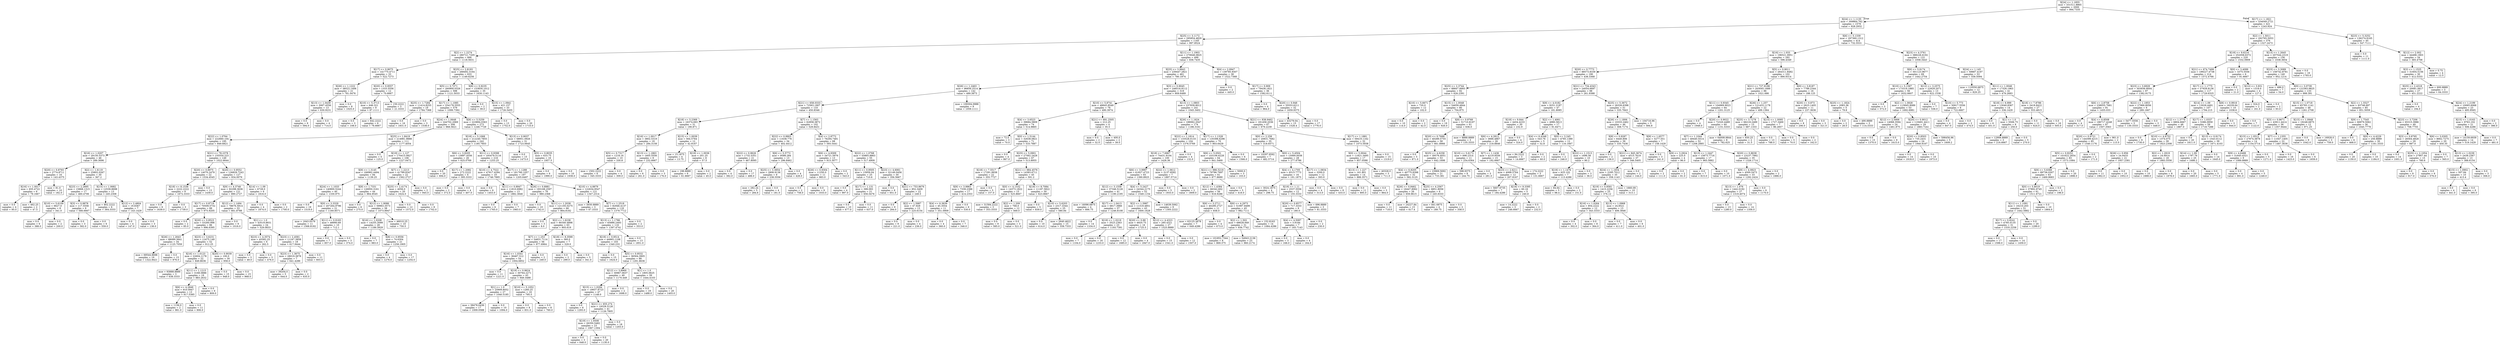 digraph Tree {
node [shape=box] ;
0 [label="X[24] <= 1.1855\nmse = 331511.8865\nsamples = 2000\nvalue = 994.7335"] ;
1 [label="X[24] <= 1.1135\nmse = 309864.762\nsamples = 1579\nvalue = 928.2932"] ;
0 -> 1 [labeldistance=2.5, labelangle=45, headlabel="True"] ;
2 [label="X[25] <= 3.1172\nmse = 295854.4829\nsamples = 1165\nvalue = 997.8524"] ;
1 -> 2 ;
3 [label="X[2] <= 1.2274\nmse = 280721.7205\nsamples = 666\nvalue = 1118.5631"] ;
2 -> 3 ;
4 [label="X[17] <= 0.9075\nmse = 141775.4711\nsamples = 33\nvalue = 522.7273"] ;
3 -> 4 ;
5 [label="X[26] <= 1.1222\nmse = 38522.1406\nsamples = 21\nvalue = 781.0476"] ;
4 -> 5 ;
6 [label="X[13] <= 1.0439\nmse = 3067.4556\nsamples = 13\nvalue = 630.9231"] ;
5 -> 6 ;
7 [label="mse = 0.0\nsamples = 9\nvalue = 594.0"] ;
6 -> 7 ;
8 [label="mse = 0.0\nsamples = 4\nvalue = 714.0"] ;
6 -> 8 ;
9 [label="mse = 0.0\nsamples = 8\nvalue = 1025.0"] ;
5 -> 9 ;
10 [label="X[20] <= 0.9557\nmse = 1333.5556\nsamples = 12\nvalue = 70.6667"] ;
4 -> 10 ;
11 [label="X[10] <= 5.3713\nmse = 646.321\nsamples = 9\nvalue = 87.1111"] ;
10 -> 11 ;
12 [label="mse = 0.0\nsamples = 3\nvalue = 108.0"] ;
11 -> 12 ;
13 [label="mse = 642.2222\nsamples = 6\nvalue = 76.6667"] ;
11 -> 13 ;
14 [label="mse = 150.2222\nsamples = 3\nvalue = 21.3333"] ;
10 -> 14 ;
15 [label="X[25] <= 2.8193\nmse = 268492.3164\nsamples = 633\nvalue = 1149.6256"] ;
3 -> 15 ;
16 [label="X[5] <= 0.7271\nmse = 260900.0326\nsamples = 598\nvalue = 1121.5033"] ;
15 -> 16 ;
17 [label="X[25] <= 1.7284\nmse = 11414.8255\nsamples = 19\nvalue = 1784.7368"] ;
16 -> 17 ;
18 [label="mse = 0.0\nsamples = 16\nvalue = 1831.0"] ;
17 -> 18 ;
19 [label="mse = 0.0\nsamples = 3\nvalue = 1538.0"] ;
17 -> 19 ;
20 [label="X[17] <= 1.1085\nmse = 254178.5555\nsamples = 579\nvalue = 1099.7392"] ;
16 -> 20 ;
21 [label="X[24] <= 1.0648\nmse = 244702.2069\nsamples = 306\nvalue = 968.5621"] ;
20 -> 21 ;
22 [label="X[22] <= 1.0764\nmse = 222660.104\nsamples = 195\nvalue = 849.6821"] ;
21 -> 22 ;
23 [label="X[16] <= 1.0207\nmse = 29150.5373\nsamples = 46\nvalue = 289.3696"] ;
22 -> 23 ;
24 [label="X[20] <= 0.8793\nmse = 2774.8711\nsamples = 16\nvalue = 143.4375"] ;
23 -> 24 ;
25 [label="X[16] <= 1.0017\nmse = 655.4722\nsamples = 6\nvalue = 79.1667"] ;
24 -> 25 ;
26 [label="mse = 0.0\nsamples = 4\nvalue = 95.0"] ;
25 -> 26 ;
27 [label="mse = 462.25\nsamples = 2\nvalue = 47.5"] ;
25 -> 27 ;
28 [label="mse = 81.0\nsamples = 10\nvalue = 182.0"] ;
24 -> 28 ;
29 [label="X[2] <= 1.6119\nmse = 25802.0267\nsamples = 30\nvalue = 367.2"] ;
23 -> 29 ;
30 [label="X[23] <= 2.2895\nmse = 15868.1315\nsamples = 17\nvalue = 460.4706"] ;
29 -> 30 ;
31 [label="X[10] <= 5.6109\nmse = 6627.0\nsamples = 8\nvalue = 341.0"] ;
30 -> 31 ;
32 [label="mse = 0.0\nsamples = 6\nvalue = 388.0"] ;
31 -> 32 ;
33 [label="mse = 0.0\nsamples = 2\nvalue = 200.0"] ;
31 -> 33 ;
34 [label="X[3] <= 0.9878\nmse = 117.5556\nsamples = 9\nvalue = 566.6667"] ;
30 -> 34 ;
35 [label="mse = 0.0\nsamples = 3\nvalue = 582.0"] ;
34 -> 35 ;
36 [label="mse = 0.0\nsamples = 6\nvalue = 559.0"] ;
34 -> 36 ;
37 [label="X[15] <= 1.0682\nmse = 12539.8698\nsamples = 13\nvalue = 245.2308"] ;
29 -> 37 ;
38 [label="mse = 802.2222\nsamples = 6\nvalue = 364.3333"] ;
37 -> 38 ;
39 [label="X[12] <= 2.4804\nmse = 19.8367\nsamples = 7\nvalue = 143.1429"] ;
37 -> 39 ;
40 [label="mse = 0.0\nsamples = 4\nvalue = 147.0"] ;
39 -> 40 ;
41 [label="mse = 0.0\nsamples = 3\nvalue = 138.0"] ;
39 -> 41 ;
42 [label="X[21] <= 78.2378\nmse = 155554.223\nsamples = 149\nvalue = 1022.6644"] ;
22 -> 42 ;
43 [label="X[20] <= 0.8975\nmse = 14070.2479\nsamples = 22\nvalue = 1534.4545"] ;
42 -> 43 ;
44 [label="X[18] <= 8.1536\nmse = 2222.2222\nsamples = 9\nvalue = 1672.3333"] ;
43 -> 44 ;
45 [label="mse = 0.0\nsamples = 6\nvalue = 1639.0"] ;
44 -> 45 ;
46 [label="mse = 0.0\nsamples = 3\nvalue = 1739.0"] ;
44 -> 46 ;
47 [label="mse = 0.0\nsamples = 13\nvalue = 1439.0"] ;
43 -> 47 ;
48 [label="X[20] <= 0.9552\nmse = 126829.7243\nsamples = 127\nvalue = 934.0079"] ;
42 -> 48 ;
49 [label="X[9] <= 4.3748\nmse = 92298.3636\nsamples = 121\nvalue = 890.2727"] ;
48 -> 49 ;
50 [label="X[17] <= 0.8719\nmse = 70509.5732\nsamples = 88\nvalue = 975.9205"] ;
49 -> 50 ;
51 [label="mse = 0.0\nsamples = 2\nvalue = 85.0"] ;
50 -> 51 ;
52 [label="X[20] <= 0.8523\nmse = 53260.998\nsamples = 86\nvalue = 996.6395"] ;
50 -> 52 ;
53 [label="X[26] <= 1.2643\nmse = 88089.3841\nsamples = 34\nvalue = 1125.7059"] ;
52 -> 53 ;
54 [label="mse = 69544.8698\nsamples = 19\nvalue = 1322.8421"] ;
53 -> 54 ;
55 [label="mse = 0.0\nsamples = 15\nvalue = 876.0"] ;
53 -> 55 ;
56 [label="X[23] <= 3.6231\nmse = 12475.149\nsamples = 52\nvalue = 912.25"] ;
52 -> 56 ;
57 [label="X[16] <= 1.0123\nmse = 22604.1178\nsamples = 22\nvalue = 849.8636"] ;
56 -> 57 ;
58 [label="mse = 93888.8889\nsamples = 3\nvalue = 638.3333"] ;
57 -> 58 ;
59 [label="X[11] <= 1.1215\nmse = 3168.0886\nsamples = 19\nvalue = 883.2632"] ;
57 -> 59 ;
60 [label="X[6] <= 4.2849\nmse = 910.0947\nsamples = 13\nvalue = 917.5385"] ;
59 -> 60 ;
61 [label="mse = 1156.0\nsamples = 2\nvalue = 981.0"] ;
60 -> 61 ;
62 [label="mse = 0.0\nsamples = 11\nvalue = 906.0"] ;
60 -> 62 ;
63 [label="mse = 0.0\nsamples = 6\nvalue = 809.0"] ;
59 -> 63 ;
64 [label="X[20] <= 0.9039\nmse = 100.0\nsamples = 30\nvalue = 958.0"] ;
56 -> 64 ;
65 [label="mse = 0.0\nsamples = 15\nvalue = 948.0"] ;
64 -> 65 ;
66 [label="mse = 0.0\nsamples = 15\nvalue = 968.0"] ;
64 -> 66 ;
67 [label="X[12] <= 1.1494\nmse = 78676.5914\nsamples = 33\nvalue = 661.8788"] ;
49 -> 67 ;
68 [label="mse = 0.0\nsamples = 9\nvalue = 1016.0"] ;
67 -> 68 ;
69 [label="X[1] <= 1.0\nmse = 43519.9931\nsamples = 24\nvalue = 529.0833"] ;
67 -> 69 ;
70 [label="X[23] <= 4.3574\nmse = 45582.25\nsamples = 6\nvalue = 262.5"] ;
69 -> 70 ;
71 [label="mse = 0.0\nsamples = 3\nvalue = 49.0"] ;
70 -> 71 ;
72 [label="mse = 0.0\nsamples = 3\nvalue = 476.0"] ;
70 -> 72 ;
73 [label="X[23] <= 2.4581\nmse = 11247.3858\nsamples = 18\nvalue = 617.9444"] ;
69 -> 73 ;
74 [label="X[23] <= 1.3675\nmse = 28019.3878\nsamples = 7\nvalue = 641.4286"] ;
73 -> 74 ;
75 [label="mse = 39204.0\nsamples = 5\nvalue = 644.0"] ;
74 -> 75 ;
76 [label="mse = 0.0\nsamples = 2\nvalue = 635.0"] ;
74 -> 76 ;
77 [label="mse = 0.0\nsamples = 11\nvalue = 603.0"] ;
73 -> 77 ;
78 [label="X[14] <= 1.09\nmse = 6728.0\nsamples = 6\nvalue = 1816.0"] ;
48 -> 78 ;
79 [label="mse = 0.0\nsamples = 4\nvalue = 1874.0"] ;
78 -> 79 ;
80 [label="mse = 0.0\nsamples = 2\nvalue = 1700.0"] ;
78 -> 80 ;
81 [label="X[25] <= 1.8419\nmse = 214981.9888\nsamples = 111\nvalue = 1177.4054"] ;
21 -> 81 ;
82 [label="mse = 0.0\nsamples = 5\nvalue = 125.0"] ;
81 -> 82 ;
83 [label="X[19] <= 1.127\nmse = 170415.0827\nsamples = 106\nvalue = 1227.0472"] ;
81 -> 83 ;
84 [label="X[9] <= 1.3145\nmse = 166962.4494\nsamples = 84\nvalue = 1139.25"] ;
83 -> 84 ;
85 [label="X[24] <= 1.1033\nmse = 140800.5244\nsamples = 40\nvalue = 1330.975"] ;
84 -> 85 ;
86 [label="mse = 0.0\nsamples = 19\nvalue = 1519.0"] ;
85 -> 86 ;
87 [label="X[0] <= 3.3329\nmse = 207264.9796\nsamples = 21\nvalue = 1160.8571"] ;
85 -> 87 ;
88 [label="mse = 1643.0579\nsamples = 11\nvalue = 1568.8182"] ;
87 -> 88 ;
89 [label="X[11] <= 0.9183\nmse = 48990.69\nsamples = 10\nvalue = 712.1"] ;
87 -> 89 ;
90 [label="mse = 0.0\nsamples = 7\nvalue = 857.0"] ;
89 -> 90 ;
91 [label="mse = 0.0\nsamples = 3\nvalue = 374.0"] ;
89 -> 91 ;
92 [label="X[9] <= 1.7331\nmse = 126950.3161\nsamples = 44\nvalue = 964.9545"] ;
84 -> 92 ;
93 [label="mse = 0.0\nsamples = 6\nvalue = 275.0"] ;
92 -> 93 ;
94 [label="X[12] <= 1.9086\nmse = 59963.3573\nsamples = 38\nvalue = 1073.8947"] ;
92 -> 94 ;
95 [label="X[16] <= 1.0208\nmse = 14255.3099\nsamples = 28\nvalue = 1189.3929"] ;
94 -> 95 ;
96 [label="mse = 0.0\nsamples = 7\nvalue = 983.0"] ;
95 -> 96 ;
97 [label="X[8] <= 0.9556\nmse = 74.6304\nsamples = 21\nvalue = 1258.1905"] ;
95 -> 97 ;
98 [label="mse = 0.0\nsamples = 4\nvalue = 1276.0"] ;
97 -> 98 ;
99 [label="mse = 0.0\nsamples = 17\nvalue = 1254.0"] ;
97 -> 99 ;
100 [label="mse = 46010.25\nsamples = 10\nvalue = 750.5"] ;
94 -> 100 ;
101 [label="X[7] <= 1.2213\nmse = 41789.8347\nsamples = 22\nvalue = 1562.2727"] ;
83 -> 101 ;
102 [label="X[25] <= 2.4174\nmse = 4056.0\nsamples = 20\nvalue = 1624.0"] ;
101 -> 102 ;
103 [label="mse = 0.0\nsamples = 12\nvalue = 1572.0"] ;
102 -> 103 ;
104 [label="mse = 0.0\nsamples = 8\nvalue = 1702.0"] ;
102 -> 104 ;
105 [label="mse = 0.0\nsamples = 2\nvalue = 945.0"] ;
101 -> 105 ;
106 [label="X[9] <= 5.5259\nmse = 223894.0363\nsamples = 273\nvalue = 1246.7729"] ;
20 -> 106 ;
107 [label="X[18] <= 5.1068\nmse = 212240.7855\nsamples = 242\nvalue = 1185.7603"] ;
106 -> 107 ;
108 [label="X[6] <= 3.9205\nmse = 15897.4556\nsamples = 26\nvalue = 625.0769"] ;
107 -> 108 ;
109 [label="mse = 0.0\nsamples = 20\nvalue = 694.0"] ;
108 -> 109 ;
110 [label="X[17] <= 1.2082\nmse = 272.2222\nsamples = 6\nvalue = 395.3333"] ;
108 -> 110 ;
111 [label="mse = 0.0\nsamples = 2\nvalue = 372.0"] ;
110 -> 111 ;
112 [label="mse = 0.0\nsamples = 4\nvalue = 407.0"] ;
110 -> 112 ;
113 [label="X[11] <= 0.9398\nmse = 193479.5116\nsamples = 216\nvalue = 1253.25"] ;
107 -> 113 ;
114 [label="X[10] <= 4.7522\nmse = 47917.4294\nsamples = 19\nvalue = 1746.7895"] ;
113 -> 114 ;
115 [label="mse = 0.0\nsamples = 6\nvalue = 1453.0"] ;
114 -> 115 ;
116 [label="X[11] <= 0.8947\nmse = 11810.6982\nsamples = 13\nvalue = 1882.3846"] ;
114 -> 116 ;
117 [label="mse = 0.0\nsamples = 6\nvalue = 1765.0"] ;
116 -> 117 ;
118 [label="mse = 0.0\nsamples = 7\nvalue = 1983.0"] ;
116 -> 118 ;
119 [label="X[17] <= 1.1288\nmse = 181760.1057\nsamples = 197\nvalue = 1205.6497"] ;
113 -> 119 ;
120 [label="X[26] <= 0.8981\nmse = 193168.2597\nsamples = 76\nvalue = 980.2368"] ;
119 -> 120 ;
121 [label="mse = 0.0\nsamples = 10\nvalue = 1742.0"] ;
120 -> 121 ;
122 [label="X[11] <= 1.2038\nmse = 121193.0275\nsamples = 66\nvalue = 864.8182"] ;
120 -> 122 ;
123 [label="mse = 0.0\nsamples = 3\nvalue = 8.0"] ;
122 -> 123 ;
124 [label="X[2] <= 1.6238\nmse = 90340.4898\nsamples = 63\nvalue = 905.619"] ;
122 -> 124 ;
125 [label="X[7] <= 1.253\nmse = 54831.7114\nsamples = 56\nvalue = 977.6964"] ;
124 -> 125 ;
126 [label="X[16] <= 1.0341\nmse = 36467.512\nsamples = 54\nvalue = 1004.6852"] ;
125 -> 126 ;
127 [label="mse = 0.0\nsamples = 11\nvalue = 1221.0"] ;
126 -> 127 ;
128 [label="X[19] <= 0.9624\nmse = 30764.2271\nsamples = 43\nvalue = 949.3488"] ;
126 -> 128 ;
129 [label="X[1] <= 1.0\nmse = 25909.8052\nsamples = 27\nvalue = 1040.5185"] ;
128 -> 129 ;
130 [label="mse = 38478.6436\nsamples = 17\nvalue = 1009.0588"] ;
129 -> 130 ;
131 [label="mse = 0.0\nsamples = 10\nvalue = 1094.0"] ;
129 -> 131 ;
132 [label="X[10] <= 5.1052\nmse = 1260.25\nsamples = 16\nvalue = 795.5"] ;
128 -> 132 ;
133 [label="mse = 0.0\nsamples = 8\nvalue = 831.0"] ;
132 -> 133 ;
134 [label="mse = 0.0\nsamples = 8\nvalue = 760.0"] ;
132 -> 134 ;
135 [label="mse = 0.0\nsamples = 2\nvalue = 249.0"] ;
125 -> 135 ;
136 [label="X[18] <= 8.3599\nmse = 360.0\nsamples = 7\nvalue = 329.0"] ;
124 -> 136 ;
137 [label="mse = 0.0\nsamples = 2\nvalue = 299.0"] ;
136 -> 137 ;
138 [label="mse = 0.0\nsamples = 5\nvalue = 341.0"] ;
136 -> 138 ;
139 [label="X[10] <= 4.8879\nmse = 122634.9547\nsamples = 121\nvalue = 1347.2314"] ;
119 -> 139 ;
140 [label="mse = 3930.8889\nsamples = 3\nvalue = 67.3333"] ;
139 -> 140 ;
141 [label="X[7] <= 1.2518\nmse = 82946.4137\nsamples = 118\nvalue = 1379.7712"] ;
139 -> 141 ;
142 [label="X[13] <= 1.1786\nmse = 65886.2493\nsamples = 116\nvalue = 1397.4741"] ;
141 -> 142 ;
143 [label="X[19] <= 0.9514\nmse = 44965.1108\nsamples = 103\nvalue = 1340.233"] ;
142 -> 143 ;
144 [label="mse = 0.0\nsamples = 15\nvalue = 1624.0"] ;
143 -> 144 ;
145 [label="X[5] <= 0.9532\nmse = 36564.3905\nsamples = 88\nvalue = 1291.8636"] ;
143 -> 145 ;
146 [label="X[12] <= 3.8969\nmse = 30967.0637\nsamples = 49\nvalue = 1170.449"] ;
145 -> 146 ;
147 [label="X[15] <= 1.0294\nmse = 19937.8723\nsamples = 47\nvalue = 1148.0"] ;
146 -> 147 ;
148 [label="mse = 0.0\nsamples = 6\nvalue = 1293.0"] ;
147 -> 148 ;
149 [label="X[21] <= 655.274\nmse = 19328.5128\nsamples = 41\nvalue = 1126.7805"] ;
147 -> 149 ;
150 [label="X[19] <= 1.0508\nmse = 26350.5482\nsamples = 23\nvalue = 1067.1304"] ;
149 -> 150 ;
151 [label="mse = 0.0\nsamples = 3\nvalue = 648.0"] ;
150 -> 151 ;
152 [label="mse = 0.0\nsamples = 20\nvalue = 1130.0"] ;
150 -> 152 ;
153 [label="mse = 0.0\nsamples = 18\nvalue = 1203.0"] ;
149 -> 153 ;
154 [label="mse = 0.0\nsamples = 2\nvalue = 1698.0"] ;
146 -> 154 ;
155 [label="X[1] <= 1.0\nmse = 1805.0625\nsamples = 39\nvalue = 1444.4103"] ;
145 -> 155 ;
156 [label="mse = 0.0\nsamples = 19\nvalue = 1488.0"] ;
155 -> 156 ;
157 [label="mse = 0.0\nsamples = 20\nvalue = 1403.0"] ;
155 -> 157 ;
158 [label="mse = 0.0\nsamples = 13\nvalue = 1851.0"] ;
142 -> 158 ;
159 [label="mse = 0.0\nsamples = 2\nvalue = 353.0"] ;
141 -> 159 ;
160 [label="X[13] <= 0.9037\nmse = 58951.0926\nsamples = 31\nvalue = 1723.0645"] ;
106 -> 160 ;
161 [label="mse = 0.0\nsamples = 15\nvalue = 1473.0"] ;
160 -> 161 ;
162 [label="X[5] <= 0.8035\nmse = 633.75\nsamples = 16\nvalue = 1957.5"] ;
160 -> 162 ;
163 [label="mse = 0.0\nsamples = 6\nvalue = 1990.0"] ;
162 -> 163 ;
164 [label="mse = 0.0\nsamples = 10\nvalue = 1938.0"] ;
162 -> 164 ;
165 [label="X[8] <= 0.9235\nmse = 153830.1012\nsamples = 35\nvalue = 1630.1143"] ;
15 -> 165 ;
166 [label="mse = 0.0\nsamples = 2\nvalue = 39.0"] ;
165 -> 166 ;
167 [label="X[15] <= 1.0941\nmse = 421.157\nsamples = 33\nvalue = 1726.5455"] ;
165 -> 167 ;
168 [label="mse = 0.0\nsamples = 13\nvalue = 1752.0"] ;
167 -> 168 ;
169 [label="mse = 0.0\nsamples = 20\nvalue = 1710.0"] ;
167 -> 169 ;
170 [label="X[11] <= 1.1903\nmse = 270648.0825\nsamples = 499\nvalue = 836.7435"] ;
2 -> 170 ;
171 [label="X[25] <= 3.9943\nmse = 239447.2821\nsamples = 461\nvalue = 780.1974"] ;
170 -> 171 ;
172 [label="X[26] <= 1.2463\nmse = 96856.2514\nsamples = 142\nvalue = 489.3873"] ;
171 -> 172 ;
173 [label="X[21] <= 658.0333\nmse = 72563.1907\nsamples = 133\nvalue = 450.8346"] ;
172 -> 173 ;
174 [label="X[18] <= 5.2369\nmse = 16374.693\nsamples = 31\nvalue = 190.871"] ;
173 -> 174 ;
175 [label="X[16] <= 1.0017\nmse = 3802.5319\nsamples = 19\nvalue = 284.3158"] ;
174 -> 175 ;
176 [label="X[5] <= 0.7317\nmse = 1218.16\nsamples = 10\nvalue = 330.8"] ;
175 -> 176 ;
177 [label="mse = 1502.2222\nsamples = 6\nvalue = 345.3333"] ;
176 -> 177 ;
178 [label="mse = 0.0\nsamples = 4\nvalue = 309.0"] ;
176 -> 178 ;
179 [label="X[13] <= 1.1863\nmse = 1605.5556\nsamples = 9\nvalue = 232.6667"] ;
175 -> 179 ;
180 [label="mse = 0.0\nsamples = 6\nvalue = 261.0"] ;
179 -> 180 ;
181 [label="mse = 0.0\nsamples = 3\nvalue = 176.0"] ;
179 -> 181 ;
182 [label="X[15] <= 1.0039\nmse = 564.5764\nsamples = 12\nvalue = 42.9167"] ;
174 -> 182 ;
183 [label="mse = 15.1875\nsamples = 4\nvalue = 13.75"] ;
182 -> 183 ;
184 [label="X[19] <= 1.0036\nmse = 201.25\nsamples = 8\nvalue = 57.5"] ;
182 -> 184 ;
185 [label="mse = 198.8889\nsamples = 6\nvalue = 61.6667"] ;
184 -> 185 ;
186 [label="mse = 0.0\nsamples = 2\nvalue = 45.0"] ;
184 -> 186 ;
187 [label="X[7] <= 1.1563\nmse = 62858.3872\nsamples = 102\nvalue = 529.8431"] ;
173 -> 187 ;
188 [label="X[22] <= 0.9903\nmse = 11638.776\nsamples = 34\nvalue = 402.4412"] ;
187 -> 188 ;
189 [label="X[22] <= 0.9626\nmse = 1732.5351\nsamples = 21\nvalue = 467.8095"] ;
188 -> 189 ;
190 [label="mse = 0.0\nsamples = 4\nvalue = 382.0"] ;
189 -> 190 ;
191 [label="mse = 0.0\nsamples = 17\nvalue = 488.0"] ;
189 -> 191 ;
192 [label="X[6] <= 5.5772\nmse = 9588.284\nsamples = 13\nvalue = 296.8462"] ;
188 -> 192 ;
193 [label="X[25] <= 3.3854\nmse = 2806.9136\nsamples = 9\nvalue = 238.5556"] ;
192 -> 193 ;
194 [label="mse = 282.24\nsamples = 5\nvalue = 284.6"] ;
193 -> 194 ;
195 [label="mse = 0.0\nsamples = 4\nvalue = 181.0"] ;
193 -> 195 ;
196 [label="mse = 0.0\nsamples = 4\nvalue = 428.0"] ;
192 -> 196 ;
197 [label="X[4] <= 2.8772\nmse = 76294.7481\nsamples = 68\nvalue = 593.5441"] ;
187 -> 197 ;
198 [label="X[6] <= 4.9309\nmse = 34721.5976\nsamples = 13\nvalue = 915.3077"] ;
197 -> 198 ;
199 [label="X[26] <= 0.9304\nmse = 11250.0\nsamples = 11\nvalue = 983.0"] ;
198 -> 199 ;
200 [label="mse = 0.0\nsamples = 2\nvalue = 758.0"] ;
199 -> 200 ;
201 [label="mse = 0.0\nsamples = 9\nvalue = 1033.0"] ;
199 -> 201 ;
202 [label="mse = 0.0\nsamples = 2\nvalue = 543.0"] ;
198 -> 202 ;
203 [label="X[22] <= 1.0768\nmse = 55865.8863\nsamples = 55\nvalue = 517.4909"] ;
197 -> 203 ;
204 [label="X[11] <= 0.9505\nmse = 15959.04\nsamples = 25\nvalue = 710.6"] ;
203 -> 204 ;
205 [label="mse = 0.0\nsamples = 4\nvalue = 997.0"] ;
204 -> 205 ;
206 [label="X[17] <= 1.131\nmse = 399.093\nsamples = 21\nvalue = 656.0476"] ;
204 -> 206 ;
207 [label="mse = 0.0\nsamples = 10\nvalue = 677.0"] ;
206 -> 207 ;
208 [label="mse = 0.0\nsamples = 11\nvalue = 637.0"] ;
206 -> 208 ;
209 [label="X[23] <= 4.6061\nmse = 32149.0456\nsamples = 30\nvalue = 356.5667"] ;
203 -> 209 ;
210 [label="mse = 0.0\nsamples = 8\nvalue = 651.0"] ;
209 -> 210 ;
211 [label="X[21] <= 753.8676\nmse = 852.3409\nsamples = 22\nvalue = 249.5"] ;
209 -> 211 ;
212 [label="mse = 0.0\nsamples = 9\nvalue = 284.0"] ;
211 -> 212 ;
213 [label="X[2] <= 1.5987\nmse = 47.929\nsamples = 13\nvalue = 225.6154"] ;
211 -> 213 ;
214 [label="mse = 0.0\nsamples = 9\nvalue = 221.0"] ;
213 -> 214 ;
215 [label="mse = 0.0\nsamples = 4\nvalue = 236.0"] ;
213 -> 215 ;
216 [label="mse = 109304.0988\nsamples = 9\nvalue = 1059.1111"] ;
172 -> 216 ;
217 [label="X[3] <= 0.9045\nmse = 248516.9112\nsamples = 319\nvalue = 909.6489"] ;
171 -> 217 ;
218 [label="X[10] <= 5.8741\nmse = 48845.8549\nsamples = 78\nvalue = 490.3974"] ;
217 -> 218 ;
219 [label="X[4] <= 3.6523\nmse = 39684.5809\nsamples = 74\nvalue = 514.9865"] ;
218 -> 219 ;
220 [label="mse = 72.0\nsamples = 3\nvalue = 70.0"] ;
219 -> 220 ;
221 [label="X[0] <= 1.5144\nmse = 32638.0821\nsamples = 71\nvalue = 533.7887"] ;
219 -> 221 ;
222 [label="mse = 0.0\nsamples = 4\nvalue = 867.0"] ;
221 -> 222 ;
223 [label="X[25] <= 5.0901\nmse = 27562.2428\nsamples = 67\nvalue = 513.8955"] ;
221 -> 223 ;
224 [label="X[18] <= 7.5517\nmse = 17291.9938\nsamples = 22\nvalue = 355.7727"] ;
223 -> 224 ;
225 [label="X[9] <= 3.9963\nmse = 7339.2388\nsamples = 17\nvalue = 414.2353"] ;
224 -> 225 ;
226 [label="X[4] <= 6.3639\nmse = 45.3554\nsamples = 11\nvalue = 351.0909"] ;
225 -> 226 ;
227 [label="mse = 0.0\nsamples = 4\nvalue = 360.0"] ;
226 -> 227 ;
228 [label="mse = 0.0\nsamples = 7\nvalue = 346.0"] ;
226 -> 228 ;
229 [label="mse = 0.0\nsamples = 6\nvalue = 530.0"] ;
225 -> 229 ;
230 [label="mse = 0.0\nsamples = 5\nvalue = 157.0"] ;
224 -> 230 ;
231 [label="X[21] <= 984.4576\nmse = 14383.6711\nsamples = 45\nvalue = 591.2"] ;
223 -> 231 ;
232 [label="X[0] <= 4.1532\nmse = 14373.1822\nsamples = 15\nvalue = 525.8667"] ;
231 -> 232 ;
233 [label="mse = 31584.2222\nsamples = 3\nvalue = 353.3333"] ;
232 -> 233 ;
234 [label="X[2] <= 1.209\nmse = 768.0\nsamples = 12\nvalue = 569.0"] ;
232 -> 234 ;
235 [label="mse = 0.0\nsamples = 9\nvalue = 585.0"] ;
234 -> 235 ;
236 [label="mse = 0.0\nsamples = 3\nvalue = 521.0"] ;
234 -> 236 ;
237 [label="X[18] <= 8.7084\nmse = 11187.5822\nsamples = 30\nvalue = 623.8667"] ;
231 -> 237 ;
238 [label="mse = 0.0\nsamples = 5\nvalue = 839.0"] ;
237 -> 238 ;
239 [label="X[10] <= 5.6203\nmse = 2317.3344\nsamples = 25\nvalue = 580.84"] ;
237 -> 239 ;
240 [label="mse = 0.0\nsamples = 10\nvalue = 614.0"] ;
239 -> 240 ;
241 [label="mse = 2640.4622\nsamples = 15\nvalue = 558.7333"] ;
239 -> 241 ;
242 [label="X[21] <= 691.2505\nmse = 212.25\nsamples = 4\nvalue = 35.5"] ;
218 -> 242 ;
243 [label="mse = 0.0\nsamples = 2\nvalue = 32.0"] ;
242 -> 243 ;
244 [label="mse = 400.0\nsamples = 2\nvalue = 39.0"] ;
242 -> 244 ;
245 [label="X[13] <= 1.0803\nmse = 237839.8012\nsamples = 241\nvalue = 1045.3402"] ;
217 -> 245 ;
246 [label="X[26] <= 1.1624\nmse = 188062.2047\nsamples = 174\nvalue = 1186.3161"] ;
245 -> 246 ;
247 [label="X[22] <= 1.1814\nmse = 133528.0133\nsamples = 104\nvalue = 1376.5769"] ;
246 -> 247 ;
248 [label="X[18] <= 7.6967\nmse = 74431.9104\nsamples = 100\nvalue = 1426.36"] ;
247 -> 248 ;
249 [label="X[6] <= 3.9997\nmse = 61827.4723\nsamples = 93\nvalue = 1390.8925"] ;
248 -> 249 ;
250 [label="X[12] <= 3.1558\nmse = 37346.5128\nsamples = 41\nvalue = 1190.2195"] ;
249 -> 250 ;
251 [label="mse = 16096.6875\nsamples = 4\nvalue = 666.75"] ;
250 -> 251 ;
252 [label="X[17] <= 1.0413\nmse = 6817.3966\nsamples = 37\nvalue = 1246.8108"] ;
250 -> 252 ;
253 [label="mse = 0.0\nsamples = 14\nvalue = 1334.0"] ;
252 -> 253 ;
254 [label="X[19] <= 1.0219\nmse = 3523.2363\nsamples = 23\nvalue = 1193.7391"] ;
252 -> 254 ;
255 [label="mse = 0.0\nsamples = 7\nvalue = 1104.0"] ;
254 -> 255 ;
256 [label="mse = 0.0\nsamples = 16\nvalue = 1233.0"] ;
254 -> 256 ;
257 [label="X[4] <= 5.2427\nmse = 24344.2175\nsamples = 52\nvalue = 1549.1154"] ;
249 -> 257 ;
258 [label="X[2] <= 1.5987\nmse = 11319.4851\nsamples = 43\nvalue = 1600.1628"] ;
257 -> 258 ;
259 [label="X[20] <= 0.88\nmse = 4920.75\nsamples = 16\nvalue = 1725.5"] ;
258 -> 259 ;
260 [label="mse = 0.0\nsamples = 12\nvalue = 1685.0"] ;
259 -> 260 ;
261 [label="mse = 0.0\nsamples = 4\nvalue = 1847.0"] ;
259 -> 261 ;
262 [label="X[12] <= 4.4323\nmse = 285.4321\nsamples = 27\nvalue = 1525.8889"] ;
258 -> 262 ;
263 [label="mse = 0.0\nsamples = 15\nvalue = 1541.0"] ;
262 -> 263 ;
264 [label="mse = 0.0\nsamples = 12\nvalue = 1507.0"] ;
262 -> 264 ;
265 [label="mse = 14639.5062\nsamples = 9\nvalue = 1305.2222"] ;
257 -> 265 ;
266 [label="X[22] <= 1.0612\nmse = 3137.9592\nsamples = 7\nvalue = 1897.5714"] ;
248 -> 266 ;
267 [label="mse = 0.0\nsamples = 5\nvalue = 1933.0"] ;
266 -> 267 ;
268 [label="mse = 0.0\nsamples = 2\nvalue = 1809.0"] ;
266 -> 268 ;
269 [label="mse = 0.0\nsamples = 4\nvalue = 132.0"] ;
247 -> 269 ;
270 [label="X[17] <= 1.1328\nmse = 135398.6296\nsamples = 70\nvalue = 903.6429"] ;
246 -> 270 ;
271 [label="X[6] <= 5.0501\nmse = 103106.6228\nsamples = 64\nvalue = 841.5469"] ;
270 -> 271 ;
272 [label="X[21] <= 986.5219\nmse = 79786.7697\nsamples = 61\nvalue = 877.8689"] ;
271 -> 272 ;
273 [label="X[12] <= 1.4384\nmse = 66342.602\nsamples = 56\nvalue = 918.9286"] ;
272 -> 273 ;
274 [label="X[6] <= 3.2711\nmse = 40299.2727\nsamples = 11\nvalue = 658.0"] ;
273 -> 274 ;
275 [label="mse = 63125.3878\nsamples = 7\nvalue = 649.4286"] ;
274 -> 275 ;
276 [label="mse = 0.0\nsamples = 4\nvalue = 673.0"] ;
274 -> 276 ;
277 [label="X[6] <= 4.2973\nmse = 51997.8499\nsamples = 45\nvalue = 982.7111"] ;
273 -> 277 ;
278 [label="X[2] <= 1.502\nmse = 68628.949\nsamples = 31\nvalue = 936.7742"] ;
277 -> 278 ;
279 [label="mse = 101852.7344\nsamples = 8\nvalue = 869.375"] ;
278 -> 279 ;
280 [label="mse = 54943.2136\nsamples = 23\nvalue = 960.2174"] ;
278 -> 280 ;
281 [label="mse = 152.8163\nsamples = 14\nvalue = 1084.4286"] ;
277 -> 281 ;
282 [label="mse = 0.0\nsamples = 5\nvalue = 418.0"] ;
272 -> 282 ;
283 [label="mse = 5000.0\nsamples = 3\nvalue = 103.0"] ;
271 -> 283 ;
284 [label="mse = 0.0\nsamples = 6\nvalue = 1566.0"] ;
270 -> 284 ;
285 [label="X[21] <= 838.9462\nmse = 181458.2036\nsamples = 67\nvalue = 679.2239"] ;
245 -> 285 ;
286 [label="X[0] <= 2.258\nmse = 20831.7682\nsamples = 35\nvalue = 318.6571"] ;
285 -> 286 ;
287 [label="mse = 10297.9592\nsamples = 7\nvalue = 482.5714"] ;
286 -> 287 ;
288 [label="X[0] <= 5.4504\nmse = 15069.0038\nsamples = 28\nvalue = 277.6786"] ;
286 -> 288 ;
289 [label="X[4] <= 4.1705\nmse = 6515.7773\nsamples = 16\nvalue = 191.1875"] ;
288 -> 289 ;
290 [label="mse = 3024.1875\nsamples = 4\nvalue = 298.75"] ;
289 -> 290 ;
291 [label="X[19] <= 1.11\nmse = 2537.5556\nsamples = 12\nvalue = 155.3333"] ;
289 -> 291 ;
292 [label="X[20] <= 0.8577\nmse = 717.3333\nsamples = 9\nvalue = 180.0"] ;
291 -> 292 ;
293 [label="X[4] <= 4.5087\nmse = 3.9184\nsamples = 7\nvalue = 165.7143"] ;
292 -> 293 ;
294 [label="mse = 0.0\nsamples = 3\nvalue = 168.0"] ;
293 -> 294 ;
295 [label="mse = 0.0\nsamples = 4\nvalue = 164.0"] ;
293 -> 295 ;
296 [label="mse = 0.0\nsamples = 2\nvalue = 230.0"] ;
292 -> 296 ;
297 [label="mse = 696.8889\nsamples = 3\nvalue = 81.3333"] ;
291 -> 297 ;
298 [label="X[17] <= 1.0834\nmse = 3200.0\nsamples = 12\nvalue = 393.0"] ;
288 -> 298 ;
299 [label="mse = 0.0\nsamples = 4\nvalue = 313.0"] ;
298 -> 299 ;
300 [label="mse = 0.0\nsamples = 8\nvalue = 433.0"] ;
298 -> 300 ;
301 [label="X[17] <= 1.1881\nmse = 59419.1162\nsamples = 32\nvalue = 1073.5938"] ;
285 -> 301 ;
302 [label="X[0] <= 5.0044\nmse = 11821.3495\nsamples = 17\nvalue = 857.0588"] ;
301 -> 302 ;
303 [label="X[13] <= 1.227\nmse = 161.801\nsamples = 14\nvalue = 888.3571"] ;
302 -> 303 ;
304 [label="mse = 0.0\nsamples = 11\nvalue = 895.0"] ;
303 -> 304 ;
305 [label="mse = 0.0\nsamples = 3\nvalue = 864.0"] ;
303 -> 305 ;
306 [label="mse = 40328.0\nsamples = 3\nvalue = 711.0"] ;
302 -> 306 ;
307 [label="mse = 0.0\nsamples = 15\nvalue = 1319.0"] ;
301 -> 307 ;
308 [label="X[4] <= 2.0947\nmse = 139785.9307\nsamples = 38\nvalue = 1522.7368"] ;
170 -> 308 ;
309 [label="mse = 0.0\nsamples = 2\nvalue = 445.0"] ;
308 -> 309 ;
310 [label="X[17] <= 0.909\nmse = 79438.1821\nsamples = 36\nvalue = 1582.6111"] ;
308 -> 310 ;
311 [label="mse = 0.0\nsamples = 4\nvalue = 964.0"] ;
310 -> 311 ;
312 [label="X[20] <= 0.948\nmse = 35553.6211\nsamples = 32\nvalue = 1659.9375"] ;
310 -> 312 ;
313 [label="mse = 43279.04\nsamples = 15\nvalue = 1528.4"] ;
312 -> 313 ;
314 [label="mse = 0.0\nsamples = 17\nvalue = 1776.0"] ;
312 -> 314 ;
315 [label="X[6] <= 5.1339\nmse = 297360.1312\nsamples = 414\nvalue = 732.5531"] ;
1 -> 315 ;
316 [label="X[16] <= 1.033\nmse = 196521.0951\nsamples = 292\nvalue = 596.4349"] ;
315 -> 316 ;
317 [label="X[20] <= 0.7773\nmse = 88573.8339\nsamples = 190\nvalue = 438.3368"] ;
316 -> 317 ;
318 [label="X[25] <= 2.3744\nmse = 88847.8993\nsamples = 92\nvalue = 626.2391"] ;
317 -> 318 ;
319 [label="X[10] <= 5.6671\nmse = 720.0\nsamples = 12\nvalue = 102.0"] ;
318 -> 319 ;
320 [label="mse = 0.0\nsamples = 10\nvalue = 114.0"] ;
319 -> 320 ;
321 [label="mse = 0.0\nsamples = 2\nvalue = 42.0"] ;
319 -> 321 ;
322 [label="X[15] <= 1.0048\nmse = 54659.4844\nsamples = 80\nvalue = 704.875"] ;
318 -> 322 ;
323 [label="mse = 0.0\nsamples = 19\nvalue = 926.0"] ;
322 -> 323 ;
324 [label="X[8] <= 0.9768\nmse = 51710.8197\nsamples = 61\nvalue = 636.0"] ;
322 -> 324 ;
325 [label="X[20] <= 0.7688\nmse = 40289.5755\nsamples = 58\nvalue = 661.8966"] ;
324 -> 325 ;
326 [label="mse = 0.0\nsamples = 5\nvalue = 871.0"] ;
325 -> 326 ;
327 [label="X[25] <= 4.6258\nmse = 39576.4051\nsamples = 53\nvalue = 642.1698"] ;
325 -> 327 ;
328 [label="X[4] <= 6.8205\nmse = 40775.8398\nsamples = 32\nvalue = 582.3125"] ;
327 -> 328 ;
329 [label="X[26] <= 0.9462\nmse = 16447.8062\nsamples = 26\nvalue = 659.9615"] ;
328 -> 329 ;
330 [label="mse = 0.0\nsamples = 11\nvalue = 718.0"] ;
329 -> 330 ;
331 [label="mse = 24227.84\nsamples = 15\nvalue = 617.4"] ;
329 -> 331 ;
332 [label="X[25] <= 4.2567\nmse = 6851.8056\nsamples = 6\nvalue = 245.8333"] ;
328 -> 332 ;
333 [label="mse = 841.6875\nsamples = 4\nvalue = 189.75"] ;
332 -> 333 ;
334 [label="mse = 0.0\nsamples = 2\nvalue = 358.0"] ;
332 -> 334 ;
335 [label="mse = 23969.5692\nsamples = 21\nvalue = 733.381"] ;
327 -> 335 ;
336 [label="mse = 8888.8889\nsamples = 3\nvalue = 135.3333"] ;
324 -> 336 ;
337 [label="X[21] <= 734.4343\nmse = 24054.6697\nsamples = 98\nvalue = 261.9388"] ;
317 -> 337 ;
338 [label="X[9] <= 4.0182\nmse = 9251.2187\nsamples = 47\nvalue = 181.8085"] ;
337 -> 338 ;
339 [label="X[18] <= 9.844\nmse = 4454.4233\nsamples = 30\nvalue = 232.9"] ;
338 -> 339 ;
340 [label="X[6] <= 4.2812\nmse = 3666.4867\nsamples = 26\nvalue = 218.8846"] ;
339 -> 340 ;
341 [label="X[10] <= 5.6172\nmse = 696.2314\nsamples = 11\nvalue = 254.6364"] ;
340 -> 341 ;
342 [label="mse = 598.9375\nsamples = 8\nvalue = 244.75"] ;
341 -> 342 ;
343 [label="mse = 0.0\nsamples = 3\nvalue = 281.0"] ;
341 -> 343 ;
344 [label="X[7] <= 1.1436\nmse = 4219.9556\nsamples = 15\nvalue = 192.6667"] ;
340 -> 344 ;
345 [label="X[23] <= 2.6211\nmse = 4068.5764\nsamples = 12\nvalue = 207.9167"] ;
344 -> 345 ;
346 [label="mse = 5607.6735\nsamples = 7\nvalue = 184.4286"] ;
345 -> 346 ;
347 [label="X[18] <= 9.3395\nmse = 60.16\nsamples = 5\nvalue = 240.8"] ;
345 -> 347 ;
348 [label="mse = 14.2222\nsamples = 3\nvalue = 246.6667"] ;
347 -> 348 ;
349 [label="mse = 0.0\nsamples = 2\nvalue = 232.0"] ;
347 -> 349 ;
350 [label="mse = 174.2222\nsamples = 3\nvalue = 131.6667"] ;
344 -> 350 ;
351 [label="mse = 0.0\nsamples = 4\nvalue = 324.0"] ;
339 -> 351 ;
352 [label="X[2] <= 1.4061\nmse = 4980.5813\nsamples = 17\nvalue = 91.6471"] ;
338 -> 352 ;
353 [label="X[4] <= 6.4348\nmse = 543.76\nsamples = 5\nvalue = 32.8"] ;
352 -> 353 ;
354 [label="mse = 84.2222\nsamples = 3\nvalue = 14.6667"] ;
353 -> 354 ;
355 [label="mse = 0.0\nsamples = 2\nvalue = 60.0"] ;
353 -> 355 ;
356 [label="X[0] <= 3.245\nmse = 4785.1389\nsamples = 12\nvalue = 116.1667"] ;
352 -> 356 ;
357 [label="mse = 0.0\nsamples = 2\nvalue = 246.0"] ;
356 -> 357 ;
358 [label="X[22] <= 1.1513\nmse = 1696.56\nsamples = 10\nvalue = 90.2"] ;
356 -> 358 ;
359 [label="X[19] <= 1.1476\nmse = 625.102\nsamples = 7\nvalue = 113.4286"] ;
358 -> 359 ;
360 [label="mse = 84.64\nsamples = 5\nvalue = 98.4"] ;
359 -> 360 ;
361 [label="mse = 0.0\nsamples = 2\nvalue = 151.0"] ;
359 -> 361 ;
362 [label="mse = 0.0\nsamples = 3\nvalue = 36.0"] ;
358 -> 362 ;
363 [label="X[25] <= 5.3672\nmse = 26326.6398\nsamples = 51\nvalue = 335.7843"] ;
337 -> 363 ;
364 [label="X[26] <= 1.1806\nmse = 10333.2462\nsamples = 46\nvalue = 308.7174"] ;
363 -> 364 ;
365 [label="X[8] <= 0.9287\nmse = 6440.806\nsamples = 39\nvalue = 335.7436"] ;
364 -> 365 ;
366 [label="mse = 0.0\nsamples = 2\nvalue = 136.0"] ;
365 -> 366 ;
367 [label="X[21] <= 845.3674\nmse = 4515.7619\nsamples = 37\nvalue = 346.5405"] ;
365 -> 367 ;
368 [label="X[24] <= 1.1654\nmse = 2295.7012\nsamples = 35\nvalue = 358.1143"] ;
367 -> 368 ;
369 [label="X[19] <= 0.9581\nmse = 1415.2256\nsamples = 25\nvalue = 376.12"] ;
368 -> 369 ;
370 [label="X[16] <= 1.0264\nmse = 854.2222\nsamples = 12\nvalue = 343.3333"] ;
369 -> 370 ;
371 [label="mse = 0.0\nsamples = 4\nvalue = 302.0"] ;
370 -> 371 ;
372 [label="mse = 0.0\nsamples = 8\nvalue = 364.0"] ;
370 -> 372 ;
373 [label="X[13] <= 1.0968\nmse = 24.8521\nsamples = 13\nvalue = 406.3846"] ;
369 -> 373 ;
374 [label="mse = 0.0\nsamples = 7\nvalue = 411.0"] ;
373 -> 374 ;
375 [label="mse = 0.0\nsamples = 6\nvalue = 401.0"] ;
373 -> 375 ;
376 [label="mse = 1660.09\nsamples = 10\nvalue = 313.1"] ;
368 -> 376 ;
377 [label="mse = 0.0\nsamples = 2\nvalue = 144.0"] ;
367 -> 377 ;
378 [label="X[9] <= 1.6577\nmse = 5277.551\nsamples = 7\nvalue = 158.1429"] ;
364 -> 378 ;
379 [label="mse = 0.0\nsamples = 3\nvalue = 241.0"] ;
378 -> 379 ;
380 [label="X[9] <= 3.2924\nmse = 225.0\nsamples = 4\nvalue = 96.0"] ;
378 -> 380 ;
381 [label="mse = 0.0\nsamples = 2\nvalue = 111.0"] ;
380 -> 381 ;
382 [label="mse = 0.0\nsamples = 2\nvalue = 81.0"] ;
380 -> 382 ;
383 [label="mse = 104716.96\nsamples = 5\nvalue = 584.8"] ;
363 -> 383 ;
384 [label="X[5] <= 0.9011\nmse = 264311.8482\nsamples = 102\nvalue = 890.9314"] ;
316 -> 384 ;
385 [label="X[21] <= 727.8196\nmse = 203045.1689\nsamples = 86\nvalue = 1021.686"] ;
384 -> 385 ;
386 [label="X[11] <= 0.9345\nmse = 104969.9023\nsamples = 64\nvalue = 1201.3125"] ;
385 -> 386 ;
387 [label="mse = 0.0\nsamples = 4\nvalue = 1948.0"] ;
386 -> 387 ;
388 [label="X[20] <= 0.9022\nmse = 72320.4489\nsamples = 60\nvalue = 1151.5333"] ;
386 -> 388 ;
389 [label="X[7] <= 1.1044\nmse = 49440.5514\nsamples = 52\nvalue = 1208.2885"] ;
388 -> 389 ;
390 [label="X[13] <= 1.2447\nmse = 15873.7716\nsamples = 17\nvalue = 965.5882"] ;
389 -> 390 ;
391 [label="mse = 0.0\nsamples = 7\nvalue = 815.0"] ;
390 -> 391 ;
392 [label="mse = 0.0\nsamples = 10\nvalue = 1071.0"] ;
390 -> 392 ;
393 [label="X[20] <= 0.8638\nmse = 23237.7992\nsamples = 35\nvalue = 1326.1714"] ;
389 -> 393 ;
394 [label="X[9] <= 4.0823\nmse = 4500.5473\nsamples = 33\nvalue = 1292.2424"] ;
393 -> 394 ;
395 [label="X[13] <= 1.076\nmse = 1442.0192\nsamples = 27\nvalue = 1319.4074"] ;
394 -> 395 ;
396 [label="mse = 0.0\nsamples = 13\nvalue = 1280.0"] ;
395 -> 396 ;
397 [label="mse = 0.0\nsamples = 14\nvalue = 1356.0"] ;
395 -> 397 ;
398 [label="mse = 0.0\nsamples = 6\nvalue = 1170.0"] ;
394 -> 398 ;
399 [label="mse = 0.0\nsamples = 2\nvalue = 1886.0"] ;
393 -> 399 ;
400 [label="mse = 64008.9844\nsamples = 8\nvalue = 782.625"] ;
388 -> 400 ;
401 [label="X[26] <= 1.257\nmse = 121433.1178\nsamples = 22\nvalue = 499.1364"] ;
385 -> 401 ;
402 [label="X[25] <= 3.7278\nmse = 66218.2489\nsamples = 15\nvalue = 687.1333"] ;
401 -> 402 ;
403 [label="mse = 650.25\nsamples = 2\nvalue = 31.5"] ;
402 -> 403 ;
404 [label="mse = 0.0\nsamples = 13\nvalue = 788.0"] ;
402 -> 404 ;
405 [label="X[15] <= 1.0095\nmse = 1727.3469\nsamples = 7\nvalue = 96.2857"] ;
401 -> 405 ;
406 [label="mse = 0.0\nsamples = 5\nvalue = 70.0"] ;
405 -> 406 ;
407 [label="mse = 0.0\nsamples = 2\nvalue = 162.0"] ;
405 -> 407 ;
408 [label="X[0] <= 3.8187\nmse = 7788.2344\nsamples = 16\nvalue = 188.125"] ;
384 -> 408 ;
409 [label="X[20] <= 0.873\nmse = 2623.1405\nsamples = 11\nvalue = 237.3636"] ;
408 -> 409 ;
410 [label="mse = 0.0\nsamples = 8\nvalue = 206.0"] ;
409 -> 410 ;
411 [label="mse = 0.0\nsamples = 3\nvalue = 321.0"] ;
409 -> 411 ;
412 [label="X[25] <= 1.1824\nmse = 2083.36\nsamples = 5\nvalue = 79.8"] ;
408 -> 412 ;
413 [label="mse = 0.0\nsamples = 2\nvalue = 28.0"] ;
412 -> 413 ;
414 [label="mse = 490.8889\nsamples = 3\nvalue = 114.3333"] ;
412 -> 414 ;
415 [label="X[23] <= 4.3761\nmse = 388226.6192\nsamples = 122\nvalue = 1058.3443"] ;
315 -> 415 ;
416 [label="X[6] <= 5.9174\nmse = 301123.9677\nsamples = 69\nvalue = 1442.2754"] ;
415 -> 416 ;
417 [label="X[10] <= 5.1587\nmse = 173319.1885\nsamples = 56\nvalue = 1632.6607"] ;
416 -> 417 ;
418 [label="mse = 0.0\nsamples = 3\nvalue = 572.0"] ;
417 -> 418 ;
419 [label="X[2] <= 1.3928\nmse = 115845.9089\nsamples = 53\nvalue = 1692.6981"] ;
417 -> 419 ;
420 [label="X[12] <= 2.5906\nmse = 14068.3594\nsamples = 24\nvalue = 1461.875"] ;
419 -> 420 ;
421 [label="mse = 0.0\nsamples = 15\nvalue = 1370.0"] ;
420 -> 421 ;
422 [label="mse = 0.0\nsamples = 9\nvalue = 1615.0"] ;
420 -> 422 ;
423 [label="X[20] <= 0.9012\nmse = 119491.4411\nsamples = 29\nvalue = 1883.7241"] ;
419 -> 423 ;
424 [label="X[20] <= 0.8503\nmse = 735.2431\nsamples = 24\nvalue = 1940.9167"] ;
423 -> 424 ;
425 [label="mse = 0.0\nsamples = 14\nvalue = 1918.0"] ;
424 -> 425 ;
426 [label="mse = 0.0\nsamples = 10\nvalue = 1973.0"] ;
424 -> 426 ;
427 [label="mse = 598456.96\nsamples = 5\nvalue = 1609.2"] ;
423 -> 427 ;
428 [label="X[12] <= 3.2575\nmse = 22929.2071\nsamples = 13\nvalue = 622.1538"] ;
416 -> 428 ;
429 [label="mse = 0.0\nsamples = 7\nvalue = 536.0"] ;
428 -> 429 ;
430 [label="X[10] <= 5.773\nmse = 30917.5556\nsamples = 6\nvalue = 722.6667"] ;
428 -> 430 ;
431 [label="mse = 0.0\nsamples = 4\nvalue = 847.0"] ;
430 -> 431 ;
432 [label="mse = 0.0\nsamples = 2\nvalue = 474.0"] ;
430 -> 432 ;
433 [label="X[24] <= 1.145\nmse = 59887.4197\nsamples = 53\nvalue = 558.5094"] ;
415 -> 433 ;
434 [label="mse = 110550.6875\nsamples = 12\nvalue = 829.25"] ;
433 -> 434 ;
435 [label="X[11] <= 1.0046\nmse = 17326.1963\nsamples = 41\nvalue = 479.2683"] ;
433 -> 435 ;
436 [label="X[18] <= 6.999\nmse = 13040.8367\nsamples = 14\nvalue = 336.1429"] ;
435 -> 436 ;
437 [label="mse = 0.0\nsamples = 6\nvalue = 451.0"] ;
436 -> 437 ;
438 [label="X[1] <= 1.0\nmse = 5506.75\nsamples = 8\nvalue = 250.0"] ;
436 -> 438 ;
439 [label="mse = 12906.8889\nsamples = 3\nvalue = 216.6667"] ;
438 -> 439 ;
440 [label="mse = 0.0\nsamples = 5\nvalue = 270.0"] ;
438 -> 440 ;
441 [label="X[18] <= 7.8786\nmse = 3418.8422\nsamples = 27\nvalue = 553.4815"] ;
435 -> 441 ;
442 [label="mse = 0.0\nsamples = 11\nvalue = 624.0"] ;
441 -> 442 ;
443 [label="mse = 0.0\nsamples = 16\nvalue = 505.0"] ;
441 -> 443 ;
444 [label="X[17] <= 1.1821\nmse = 334049.2721\nsamples = 421\nvalue = 1243.924"] ;
0 -> 444 [labeldistance=2.5, labelangle=-45, headlabel="False"] ;
445 [label="X[2] <= 1.5011\nmse = 292765.5053\nsamples = 376\nvalue = 1327.2473"] ;
444 -> 445 ;
446 [label="X[18] <= 9.6216\nmse = 252058.6372\nsamples = 220\nvalue = 1532.0909"] ;
445 -> 446 ;
447 [label="X[21] <= 674.7499\nmse = 199227.4738\nsamples = 214\nvalue = 1572.4766"] ;
446 -> 447 ;
448 [label="X[23] <= 3.6929\nmse = 303936.9004\nsamples = 97\nvalue = 1382.9175"] ;
447 -> 448 ;
449 [label="X[6] <= 2.8758\nmse = 238055.7681\nsamples = 91\nvalue = 1455.033"] ;
448 -> 449 ;
450 [label="mse = 0.0\nsamples = 4\nvalue = 317.0"] ;
449 -> 450 ;
451 [label="X[4] <= 6.8508\nmse = 186717.4248\nsamples = 87\nvalue = 1507.3563"] ;
449 -> 451 ;
452 [label="X[20] <= 0.9721\nmse = 144399.4215\nsamples = 85\nvalue = 1540.1176"] ;
451 -> 452 ;
453 [label="X[5] <= 0.9252\nmse = 101622.2654\nsamples = 83\nvalue = 1573.1084"] ;
452 -> 453 ;
454 [label="X[9] <= 5.6366\nmse = 89736.0307\nsamples = 63\nvalue = 1469.9683"] ;
453 -> 454 ;
455 [label="X[0] <= 5.8019\nmse = 37892.9745\nsamples = 61\nvalue = 1511.6721"] ;
454 -> 455 ;
456 [label="X[11] <= 1.1091\nmse = 16210.203\nsamples = 51\nvalue = 1442.5882"] ;
455 -> 456 ;
457 [label="X[17] <= 0.8241\nmse = 4785.0135\nsamples = 31\nvalue = 1535.2258"] ;
456 -> 457 ;
458 [label="mse = 0.0\nsamples = 17\nvalue = 1598.0"] ;
457 -> 458 ;
459 [label="mse = 0.0\nsamples = 14\nvalue = 1459.0"] ;
457 -> 459 ;
460 [label="mse = 0.0\nsamples = 20\nvalue = 1299.0"] ;
456 -> 460 ;
461 [label="mse = 0.0\nsamples = 10\nvalue = 1864.0"] ;
455 -> 461 ;
462 [label="mse = 0.0\nsamples = 2\nvalue = 198.0"] ;
454 -> 462 ;
463 [label="mse = 0.0\nsamples = 20\nvalue = 1898.0"] ;
453 -> 463 ;
464 [label="mse = 0.0\nsamples = 2\nvalue = 171.0"] ;
452 -> 464 ;
465 [label="mse = 961.0\nsamples = 2\nvalue = 115.0"] ;
451 -> 465 ;
466 [label="X[22] <= 1.1853\nmse = 27966.8056\nsamples = 6\nvalue = 289.1667"] ;
448 -> 466 ;
467 [label="mse = 5477.5556\nsamples = 3\nvalue = 130.3333"] ;
466 -> 467 ;
468 [label="mse = 0.0\nsamples = 3\nvalue = 448.0"] ;
466 -> 468 ;
469 [label="X[17] <= 1.1775\nmse = 57928.8136\nsamples = 117\nvalue = 1729.6325"] ;
447 -> 469 ;
470 [label="X[14] <= 1.09\nmse = 13026.4491\nsamples = 107\nvalue = 1794.215"] ;
469 -> 470 ;
471 [label="X[12] <= 1.3779\nmse = 6804.6667\nsamples = 48\nvalue = 1887.0"] ;
470 -> 471 ;
472 [label="mse = 0.0\nsamples = 9\nvalue = 1730.0"] ;
471 -> 472 ;
473 [label="X[10] <= 4.8752\nmse = 1374.075\nsamples = 39\nvalue = 1923.2308"] ;
471 -> 473 ;
474 [label="X[26] <= 0.956\nmse = 24.9433\nsamples = 21\nvalue = 1957.2381"] ;
473 -> 474 ;
475 [label="mse = 0.0\nsamples = 11\nvalue = 1962.0"] ;
474 -> 475 ;
476 [label="mse = 0.0\nsamples = 10\nvalue = 1952.0"] ;
474 -> 476 ;
477 [label="X[2] <= 1.2919\nmse = 24.6914\nsamples = 18\nvalue = 1883.5556"] ;
473 -> 477 ;
478 [label="mse = 0.0\nsamples = 10\nvalue = 1888.0"] ;
477 -> 478 ;
479 [label="mse = 0.0\nsamples = 8\nvalue = 1878.0"] ;
477 -> 479 ;
480 [label="X[17] <= 1.0337\nmse = 5386.0959\nsamples = 59\nvalue = 1718.7288"] ;
470 -> 480 ;
481 [label="mse = 0.0\nsamples = 20\nvalue = 1811.0"] ;
480 -> 481 ;
482 [label="X[13] <= 0.9174\nmse = 1543.0112\nsamples = 39\nvalue = 1671.4103"] ;
480 -> 482 ;
483 [label="X[14] <= 1.09\nmse = 1797.76\nsamples = 25\nvalue = 1686.2"] ;
482 -> 483 ;
484 [label="mse = 0.0\nsamples = 20\nvalue = 1665.0"] ;
483 -> 484 ;
485 [label="mse = 0.0\nsamples = 5\nvalue = 1771.0"] ;
483 -> 485 ;
486 [label="mse = 0.0\nsamples = 14\nvalue = 1645.0"] ;
482 -> 486 ;
487 [label="X[8] <= 0.9916\nmse = 16229.64\nsamples = 10\nvalue = 1038.6"] ;
469 -> 487 ;
488 [label="mse = 0.0\nsamples = 3\nvalue = 844.0"] ;
487 -> 488 ;
489 [label="mse = 0.0\nsamples = 7\nvalue = 1122.0"] ;
487 -> 489 ;
490 [label="X[0] <= 3.4099\nmse = 3375.5556\nsamples = 6\nvalue = 91.6667"] ;
446 -> 490 ;
491 [label="mse = 0.0\nsamples = 2\nvalue = 21.0"] ;
490 -> 491 ;
492 [label="X[12] <= 3.931\nmse = 1318.0\nsamples = 4\nvalue = 127.0"] ;
490 -> 492 ;
493 [label="mse = 324.0\nsamples = 2\nvalue = 161.0"] ;
492 -> 493 ;
494 [label="mse = 0.0\nsamples = 2\nvalue = 93.0"] ;
492 -> 494 ;
495 [label="X[13] <= 1.2645\nmse = 207544.2319\nsamples = 156\nvalue = 1038.3654"] ;
445 -> 495 ;
496 [label="X[23] <= 3.3089\nmse = 158742.8781\nsamples = 140\nvalue = 952.1214"] ;
495 -> 496 ;
497 [label="mse = 486.0\nsamples = 7\nvalue = 54.0"] ;
496 -> 497 ;
498 [label="X[0] <= 3.0739\nmse = 122383.9825\nsamples = 133\nvalue = 999.391"] ;
496 -> 498 ;
499 [label="X[15] <= 1.0718\nmse = 65783.1141\nsamples = 48\nvalue = 1261.2708"] ;
498 -> 499 ;
500 [label="X[3] <= 0.9671\nmse = 43911.4414\nsamples = 36\nvalue = 1357.9444"] ;
499 -> 500 ;
501 [label="X[15] <= 1.0512\nmse = 27874.3878\nsamples = 14\nvalue = 1154.5714"] ;
500 -> 501 ;
502 [label="X[9] <= 4.6488\nmse = 31645.4321\nsamples = 9\nvalue = 1089.8889"] ;
501 -> 502 ;
503 [label="mse = 0.0\nsamples = 4\nvalue = 891.0"] ;
502 -> 503 ;
504 [label="mse = 0.0\nsamples = 5\nvalue = 1249.0"] ;
502 -> 504 ;
505 [label="mse = 0.0\nsamples = 5\nvalue = 1271.0"] ;
501 -> 505 ;
506 [label="X[7] <= 1.1355\nmse = 11047.1405\nsamples = 22\nvalue = 1487.3636"] ;
500 -> 506 ;
507 [label="mse = 0.0\nsamples = 16\nvalue = 1423.0"] ;
506 -> 507 ;
508 [label="mse = 0.0\nsamples = 6\nvalue = 1659.0"] ;
506 -> 508 ;
509 [label="X[15] <= 1.0948\nmse = 19248.6875\nsamples = 12\nvalue = 971.25"] ;
499 -> 509 ;
510 [label="mse = 0.0\nsamples = 9\nvalue = 1042.0"] ;
509 -> 510 ;
511 [label="mse = 16928.0\nsamples = 3\nvalue = 759.0"] ;
509 -> 511 ;
512 [label="X[2] <= 1.5527\nmse = 93748.697\nsamples = 85\nvalue = 851.5059"] ;
498 -> 512 ;
513 [label="X[9] <= 1.7545\nmse = 66979.5062\nsamples = 36\nvalue = 1045.7778"] ;
512 -> 513 ;
514 [label="mse = 0.0\nsamples = 6\nvalue = 468.0"] ;
513 -> 514 ;
515 [label="X[0] <= 4.4229\nmse = 256.8889\nsamples = 30\nvalue = 1161.3333"] ;
513 -> 515 ;
516 [label="mse = 0.0\nsamples = 20\nvalue = 1150.0"] ;
515 -> 516 ;
517 [label="mse = 0.0\nsamples = 10\nvalue = 1184.0"] ;
515 -> 517 ;
518 [label="X[23] <= 3.7206\nmse = 65315.3986\nsamples = 49\nvalue = 708.7755"] ;
512 -> 518 ;
519 [label="X[3] <= 0.8795\nmse = 26564.4828\nsamples = 29\nvalue = 887.0"] ;
518 -> 519 ;
520 [label="mse = 0.0\nsamples = 14\nvalue = 1001.0"] ;
519 -> 520 ;
521 [label="X[25] <= 2.1054\nmse = 27907.44\nsamples = 15\nvalue = 780.6"] ;
519 -> 521 ;
522 [label="mse = 0.0\nsamples = 9\nvalue = 917.0"] ;
521 -> 522 ;
523 [label="mse = 0.0\nsamples = 6\nvalue = 576.0"] ;
521 -> 523 ;
524 [label="X[6] <= 3.0305\nmse = 8662.7275\nsamples = 20\nvalue = 450.35"] ;
518 -> 524 ;
525 [label="mse = 0.0\nsamples = 7\nvalue = 565.0"] ;
524 -> 525 ;
526 [label="X[13] <= 1.0239\nmse = 2438.2367\nsamples = 13\nvalue = 388.6154"] ;
524 -> 526 ;
527 [label="X[15] <= 1.0902\nmse = 507.84\nsamples = 10\nvalue = 413.4"] ;
526 -> 527 ;
528 [label="mse = 0.0\nsamples = 4\nvalue = 441.0"] ;
527 -> 528 ;
529 [label="mse = 0.0\nsamples = 6\nvalue = 395.0"] ;
527 -> 529 ;
530 [label="mse = 0.0\nsamples = 3\nvalue = 306.0"] ;
526 -> 530 ;
531 [label="mse = 0.0\nsamples = 16\nvalue = 1793.0"] ;
495 -> 531 ;
532 [label="X[23] <= 5.3252\nmse = 136274.9165\nsamples = 45\nvalue = 547.7111"] ;
444 -> 532 ;
533 [label="mse = 0.0\nsamples = 11\nvalue = 1111.0"] ;
532 -> 533 ;
534 [label="X[12] <= 2.002\nmse = 44498.1903\nsamples = 34\nvalue = 365.4706"] ;
532 -> 534 ;
535 [label="X[3] <= 1.1525\nmse = 31604.5156\nsamples = 30\nvalue = 412.5333"] ;
534 -> 535 ;
536 [label="X[25] <= 2.4318\nmse = 20081.0617\nsamples = 27\nvalue = 451.2222"] ;
535 -> 536 ;
537 [label="mse = 0.0\nsamples = 4\nvalue = 194.0"] ;
536 -> 537 ;
538 [label="X[24] <= 1.2199\nmse = 10065.6068\nsamples = 23\nvalue = 495.9565"] ;
536 -> 538 ;
539 [label="X[15] <= 1.0163\nmse = 9763.102\nsamples = 21\nvalue = 506.4286"] ;
538 -> 539 ;
540 [label="mse = 14159.6939\nsamples = 14\nvalue = 519.1429"] ;
539 -> 540 ;
541 [label="mse = 0.0\nsamples = 7\nvalue = 481.0"] ;
539 -> 541 ;
542 [label="mse = 0.0\nsamples = 2\nvalue = 386.0"] ;
538 -> 542 ;
543 [label="mse = 600.8889\nsamples = 3\nvalue = 64.3333"] ;
535 -> 543 ;
544 [label="mse = 0.75\nsamples = 4\nvalue = 12.5"] ;
534 -> 544 ;
}